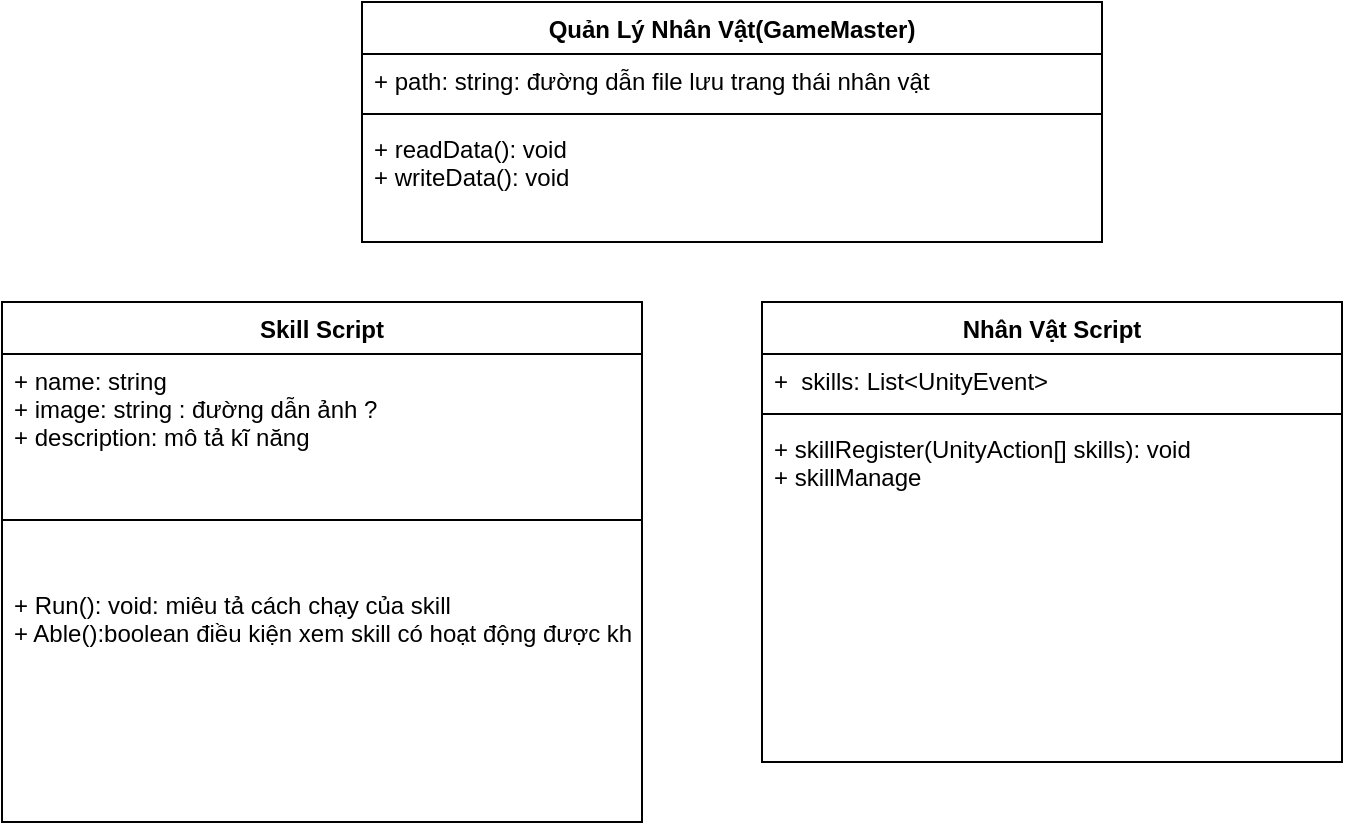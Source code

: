 <mxfile version="20.8.5" type="device"><diagram id="HRURD-UaGLafW_iQyFfd" name="Page-1"><mxGraphModel dx="1716" dy="456" grid="1" gridSize="10" guides="1" tooltips="1" connect="1" arrows="1" fold="1" page="1" pageScale="1" pageWidth="850" pageHeight="1100" math="0" shadow="0"><root><mxCell id="0"/><mxCell id="1" parent="0"/><mxCell id="uOVwdbMs9u08nDQ1hPx5-5" value="Nhân Vật Script&#10;&#10;" style="swimlane;fontStyle=1;align=center;verticalAlign=top;childLayout=stackLayout;horizontal=1;startSize=26;horizontalStack=0;resizeParent=1;resizeParentMax=0;resizeLast=0;collapsible=1;marginBottom=0;" vertex="1" parent="1"><mxGeometry x="280" y="370" width="290" height="230" as="geometry"/></mxCell><mxCell id="uOVwdbMs9u08nDQ1hPx5-6" value="+  skills: List&lt;UnityEvent&gt;" style="text;strokeColor=none;fillColor=none;align=left;verticalAlign=top;spacingLeft=4;spacingRight=4;overflow=hidden;rotatable=0;points=[[0,0.5],[1,0.5]];portConstraint=eastwest;" vertex="1" parent="uOVwdbMs9u08nDQ1hPx5-5"><mxGeometry y="26" width="290" height="26" as="geometry"/></mxCell><mxCell id="uOVwdbMs9u08nDQ1hPx5-7" value="" style="line;strokeWidth=1;fillColor=none;align=left;verticalAlign=middle;spacingTop=-1;spacingLeft=3;spacingRight=3;rotatable=0;labelPosition=right;points=[];portConstraint=eastwest;strokeColor=inherit;" vertex="1" parent="uOVwdbMs9u08nDQ1hPx5-5"><mxGeometry y="52" width="290" height="8" as="geometry"/></mxCell><mxCell id="uOVwdbMs9u08nDQ1hPx5-8" value="+ skillRegister(UnityAction[] skills): void&#10;+ skillManage " style="text;strokeColor=none;fillColor=none;align=left;verticalAlign=top;spacingLeft=4;spacingRight=4;overflow=hidden;rotatable=0;points=[[0,0.5],[1,0.5]];portConstraint=eastwest;" vertex="1" parent="uOVwdbMs9u08nDQ1hPx5-5"><mxGeometry y="60" width="290" height="170" as="geometry"/></mxCell><mxCell id="uOVwdbMs9u08nDQ1hPx5-9" value="Skill Script&#10;&#10;" style="swimlane;fontStyle=1;align=center;verticalAlign=top;childLayout=stackLayout;horizontal=1;startSize=26;horizontalStack=0;resizeParent=1;resizeParentMax=0;resizeLast=0;collapsible=1;marginBottom=0;" vertex="1" parent="1"><mxGeometry x="-100" y="370" width="320" height="260" as="geometry"/></mxCell><mxCell id="uOVwdbMs9u08nDQ1hPx5-10" value="+ name: string&#10;+ image: string : đường dẫn ảnh ?&#10;+ description: mô tả kĩ năng&#10;" style="text;strokeColor=none;fillColor=none;align=left;verticalAlign=top;spacingLeft=4;spacingRight=4;overflow=hidden;rotatable=0;points=[[0,0.5],[1,0.5]];portConstraint=eastwest;" vertex="1" parent="uOVwdbMs9u08nDQ1hPx5-9"><mxGeometry y="26" width="320" height="54" as="geometry"/></mxCell><mxCell id="uOVwdbMs9u08nDQ1hPx5-11" value="" style="line;strokeWidth=1;fillColor=none;align=left;verticalAlign=middle;spacingTop=-1;spacingLeft=3;spacingRight=3;rotatable=0;labelPosition=right;points=[];portConstraint=eastwest;strokeColor=inherit;" vertex="1" parent="uOVwdbMs9u08nDQ1hPx5-9"><mxGeometry y="80" width="320" height="58" as="geometry"/></mxCell><mxCell id="uOVwdbMs9u08nDQ1hPx5-12" value="+ Run(): void: miêu tả cách chạy của skill&#10;+ Able():boolean điều kiện xem skill có hoạt động được không" style="text;strokeColor=none;fillColor=none;align=left;verticalAlign=top;spacingLeft=4;spacingRight=4;overflow=hidden;rotatable=0;points=[[0,0.5],[1,0.5]];portConstraint=eastwest;" vertex="1" parent="uOVwdbMs9u08nDQ1hPx5-9"><mxGeometry y="138" width="320" height="122" as="geometry"/></mxCell><mxCell id="uOVwdbMs9u08nDQ1hPx5-13" value="Quản Lý Nhân Vật(GameMaster)" style="swimlane;fontStyle=1;align=center;verticalAlign=top;childLayout=stackLayout;horizontal=1;startSize=26;horizontalStack=0;resizeParent=1;resizeParentMax=0;resizeLast=0;collapsible=1;marginBottom=0;" vertex="1" parent="1"><mxGeometry x="80" y="220" width="370" height="120" as="geometry"/></mxCell><mxCell id="uOVwdbMs9u08nDQ1hPx5-14" value="+ path: string: đường dẫn file lưu trang thái nhân vật&#10;" style="text;strokeColor=none;fillColor=none;align=left;verticalAlign=top;spacingLeft=4;spacingRight=4;overflow=hidden;rotatable=0;points=[[0,0.5],[1,0.5]];portConstraint=eastwest;" vertex="1" parent="uOVwdbMs9u08nDQ1hPx5-13"><mxGeometry y="26" width="370" height="26" as="geometry"/></mxCell><mxCell id="uOVwdbMs9u08nDQ1hPx5-15" value="" style="line;strokeWidth=1;fillColor=none;align=left;verticalAlign=middle;spacingTop=-1;spacingLeft=3;spacingRight=3;rotatable=0;labelPosition=right;points=[];portConstraint=eastwest;strokeColor=inherit;" vertex="1" parent="uOVwdbMs9u08nDQ1hPx5-13"><mxGeometry y="52" width="370" height="8" as="geometry"/></mxCell><mxCell id="uOVwdbMs9u08nDQ1hPx5-16" value="+ readData(): void&#10;+ writeData(): void" style="text;strokeColor=none;fillColor=none;align=left;verticalAlign=top;spacingLeft=4;spacingRight=4;overflow=hidden;rotatable=0;points=[[0,0.5],[1,0.5]];portConstraint=eastwest;" vertex="1" parent="uOVwdbMs9u08nDQ1hPx5-13"><mxGeometry y="60" width="370" height="60" as="geometry"/></mxCell></root></mxGraphModel></diagram></mxfile>